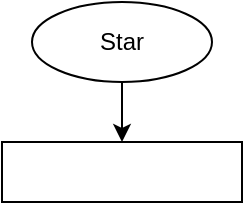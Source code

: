 <mxfile>
    <diagram id="Gn-oafF22vQlk1J1ggDd" name="Page-1">
        <mxGraphModel dx="650" dy="259" grid="1" gridSize="10" guides="1" tooltips="1" connect="1" arrows="1" fold="1" page="1" pageScale="1" pageWidth="850" pageHeight="1100" math="0" shadow="0">
            <root>
                <mxCell id="0"/>
                <mxCell id="1" parent="0"/>
                <mxCell id="4" value="" style="edgeStyle=none;html=1;" edge="1" parent="1" source="2" target="3">
                    <mxGeometry relative="1" as="geometry"/>
                </mxCell>
                <mxCell id="2" value="Star" style="ellipse;whiteSpace=wrap;html=1;" vertex="1" parent="1">
                    <mxGeometry x="290" y="70" width="90" height="40" as="geometry"/>
                </mxCell>
                <mxCell id="3" value="" style="whiteSpace=wrap;html=1;" vertex="1" parent="1">
                    <mxGeometry x="275" y="140" width="120" height="30" as="geometry"/>
                </mxCell>
            </root>
        </mxGraphModel>
    </diagram>
</mxfile>